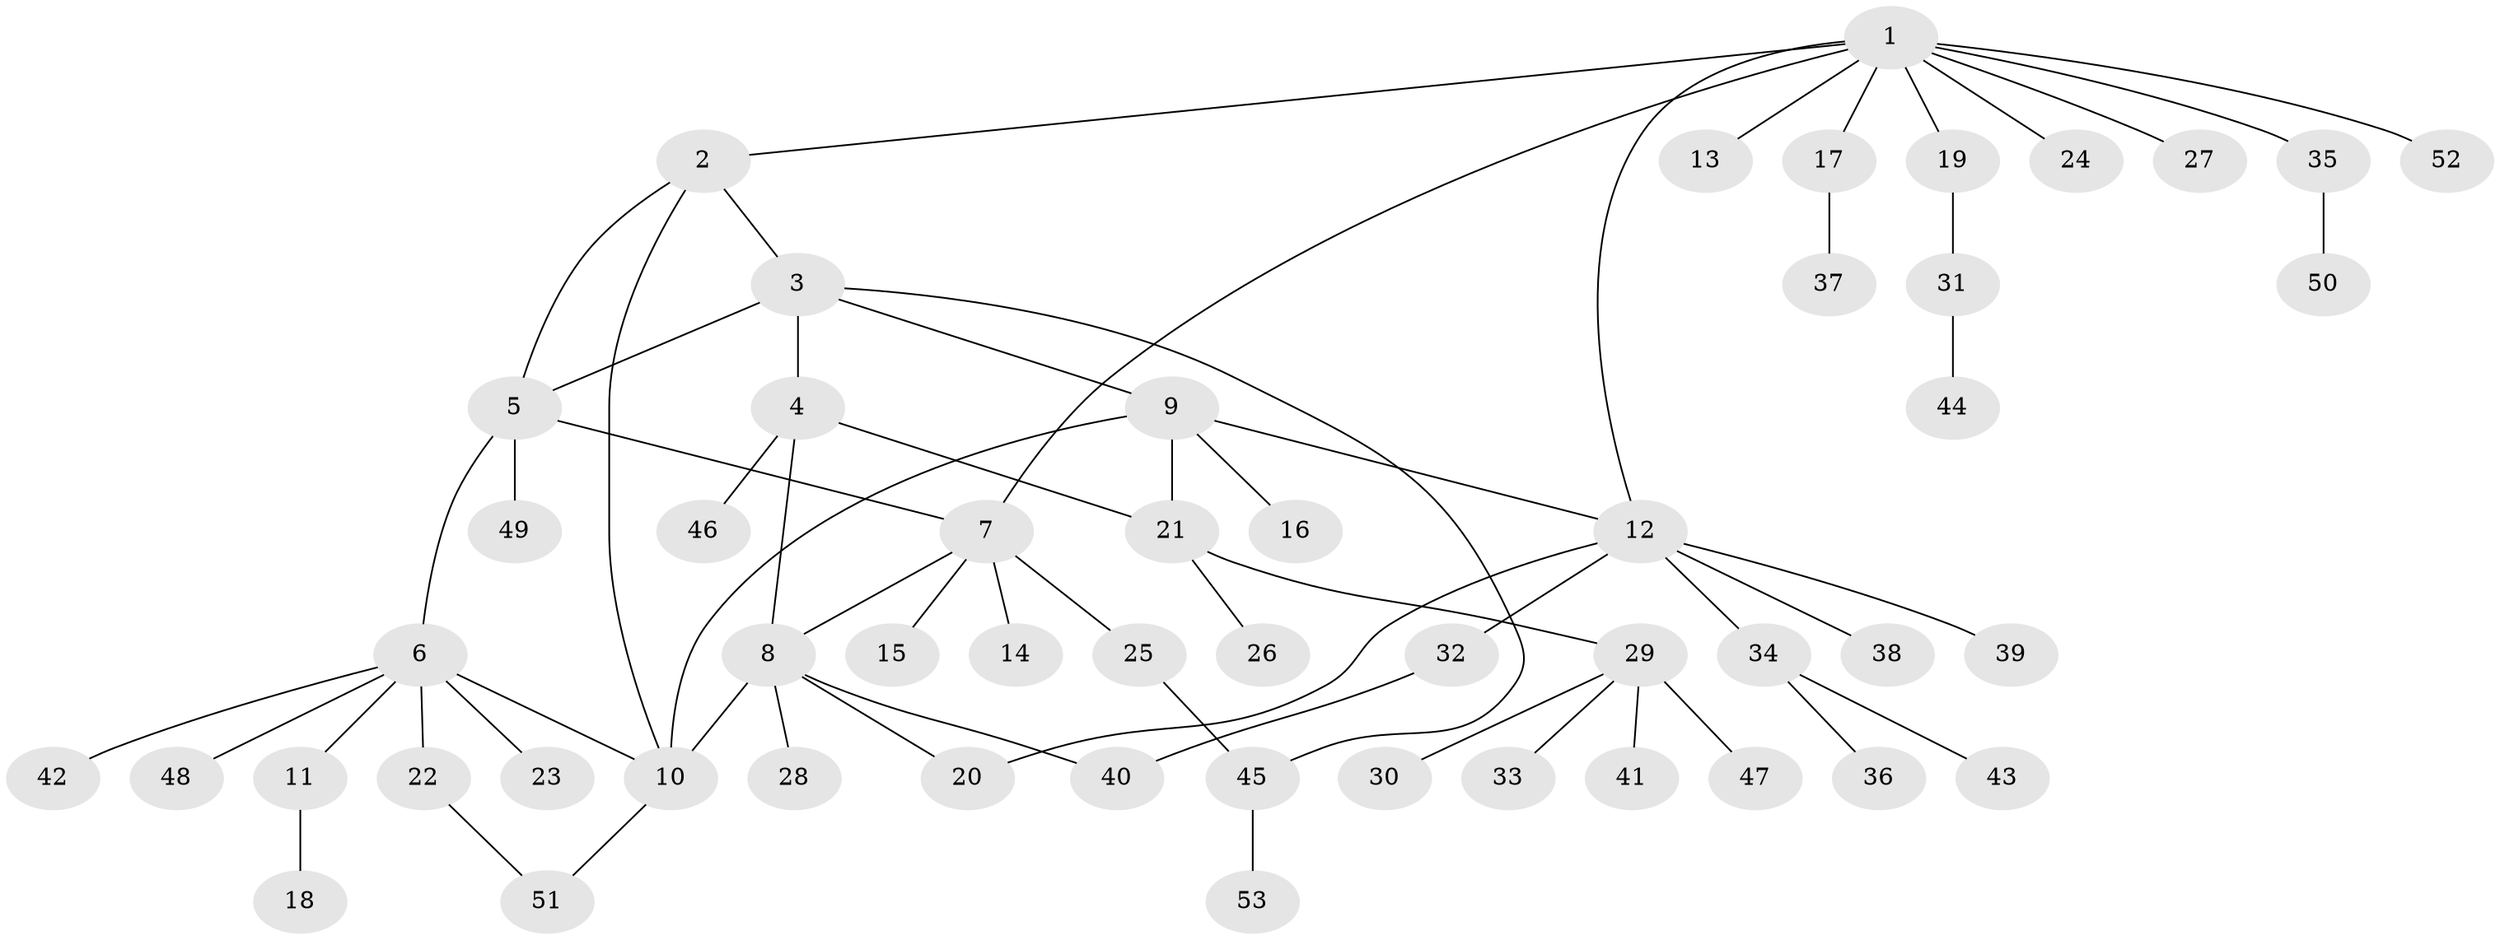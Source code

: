 // Generated by graph-tools (version 1.1) at 2025/37/03/09/25 02:37:43]
// undirected, 53 vertices, 64 edges
graph export_dot {
graph [start="1"]
  node [color=gray90,style=filled];
  1;
  2;
  3;
  4;
  5;
  6;
  7;
  8;
  9;
  10;
  11;
  12;
  13;
  14;
  15;
  16;
  17;
  18;
  19;
  20;
  21;
  22;
  23;
  24;
  25;
  26;
  27;
  28;
  29;
  30;
  31;
  32;
  33;
  34;
  35;
  36;
  37;
  38;
  39;
  40;
  41;
  42;
  43;
  44;
  45;
  46;
  47;
  48;
  49;
  50;
  51;
  52;
  53;
  1 -- 2;
  1 -- 7;
  1 -- 12;
  1 -- 13;
  1 -- 17;
  1 -- 19;
  1 -- 24;
  1 -- 27;
  1 -- 35;
  1 -- 52;
  2 -- 3;
  2 -- 5;
  2 -- 10;
  3 -- 4;
  3 -- 5;
  3 -- 9;
  3 -- 45;
  4 -- 8;
  4 -- 21;
  4 -- 46;
  5 -- 6;
  5 -- 7;
  5 -- 49;
  6 -- 10;
  6 -- 11;
  6 -- 22;
  6 -- 23;
  6 -- 42;
  6 -- 48;
  7 -- 8;
  7 -- 14;
  7 -- 15;
  7 -- 25;
  8 -- 10;
  8 -- 20;
  8 -- 28;
  8 -- 40;
  9 -- 10;
  9 -- 12;
  9 -- 16;
  9 -- 21;
  10 -- 51;
  11 -- 18;
  12 -- 20;
  12 -- 32;
  12 -- 34;
  12 -- 38;
  12 -- 39;
  17 -- 37;
  19 -- 31;
  21 -- 26;
  21 -- 29;
  22 -- 51;
  25 -- 45;
  29 -- 30;
  29 -- 33;
  29 -- 41;
  29 -- 47;
  31 -- 44;
  32 -- 40;
  34 -- 36;
  34 -- 43;
  35 -- 50;
  45 -- 53;
}
